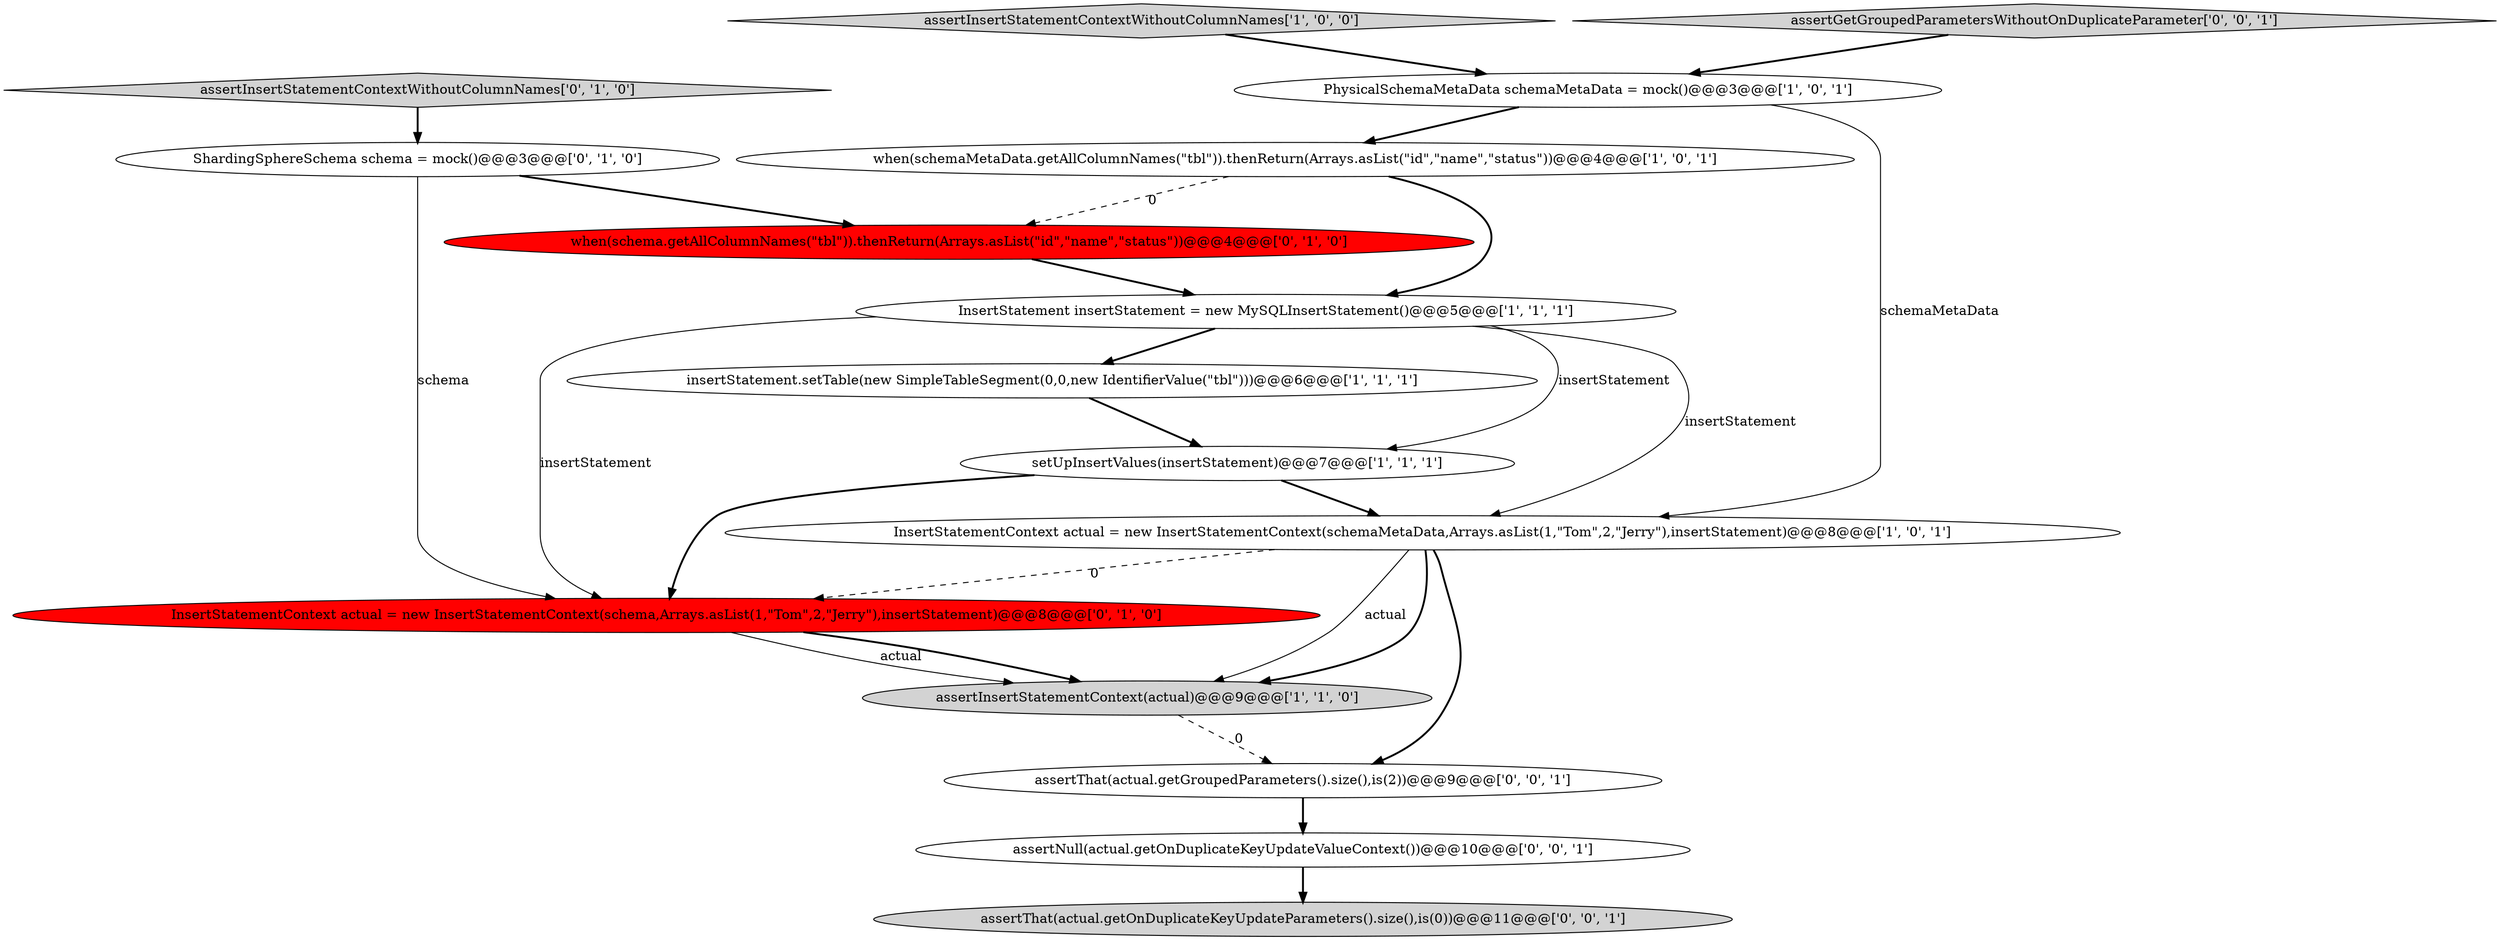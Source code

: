 digraph {
10 [style = filled, label = "InsertStatementContext actual = new InsertStatementContext(schema,Arrays.asList(1,\"Tom\",2,\"Jerry\"),insertStatement)@@@8@@@['0', '1', '0']", fillcolor = red, shape = ellipse image = "AAA1AAABBB2BBB"];
14 [style = filled, label = "assertThat(actual.getOnDuplicateKeyUpdateParameters().size(),is(0))@@@11@@@['0', '0', '1']", fillcolor = lightgray, shape = ellipse image = "AAA0AAABBB3BBB"];
5 [style = filled, label = "insertStatement.setTable(new SimpleTableSegment(0,0,new IdentifierValue(\"tbl\")))@@@6@@@['1', '1', '1']", fillcolor = white, shape = ellipse image = "AAA0AAABBB1BBB"];
0 [style = filled, label = "assertInsertStatementContext(actual)@@@9@@@['1', '1', '0']", fillcolor = lightgray, shape = ellipse image = "AAA0AAABBB1BBB"];
9 [style = filled, label = "when(schema.getAllColumnNames(\"tbl\")).thenReturn(Arrays.asList(\"id\",\"name\",\"status\"))@@@4@@@['0', '1', '0']", fillcolor = red, shape = ellipse image = "AAA1AAABBB2BBB"];
15 [style = filled, label = "assertNull(actual.getOnDuplicateKeyUpdateValueContext())@@@10@@@['0', '0', '1']", fillcolor = white, shape = ellipse image = "AAA0AAABBB3BBB"];
2 [style = filled, label = "assertInsertStatementContextWithoutColumnNames['1', '0', '0']", fillcolor = lightgray, shape = diamond image = "AAA0AAABBB1BBB"];
13 [style = filled, label = "assertGetGroupedParametersWithoutOnDuplicateParameter['0', '0', '1']", fillcolor = lightgray, shape = diamond image = "AAA0AAABBB3BBB"];
1 [style = filled, label = "PhysicalSchemaMetaData schemaMetaData = mock()@@@3@@@['1', '0', '1']", fillcolor = white, shape = ellipse image = "AAA0AAABBB1BBB"];
3 [style = filled, label = "when(schemaMetaData.getAllColumnNames(\"tbl\")).thenReturn(Arrays.asList(\"id\",\"name\",\"status\"))@@@4@@@['1', '0', '1']", fillcolor = white, shape = ellipse image = "AAA0AAABBB1BBB"];
6 [style = filled, label = "InsertStatement insertStatement = new MySQLInsertStatement()@@@5@@@['1', '1', '1']", fillcolor = white, shape = ellipse image = "AAA0AAABBB1BBB"];
11 [style = filled, label = "assertInsertStatementContextWithoutColumnNames['0', '1', '0']", fillcolor = lightgray, shape = diamond image = "AAA0AAABBB2BBB"];
7 [style = filled, label = "setUpInsertValues(insertStatement)@@@7@@@['1', '1', '1']", fillcolor = white, shape = ellipse image = "AAA0AAABBB1BBB"];
8 [style = filled, label = "ShardingSphereSchema schema = mock()@@@3@@@['0', '1', '0']", fillcolor = white, shape = ellipse image = "AAA0AAABBB2BBB"];
4 [style = filled, label = "InsertStatementContext actual = new InsertStatementContext(schemaMetaData,Arrays.asList(1,\"Tom\",2,\"Jerry\"),insertStatement)@@@8@@@['1', '0', '1']", fillcolor = white, shape = ellipse image = "AAA0AAABBB1BBB"];
12 [style = filled, label = "assertThat(actual.getGroupedParameters().size(),is(2))@@@9@@@['0', '0', '1']", fillcolor = white, shape = ellipse image = "AAA0AAABBB3BBB"];
10->0 [style = solid, label="actual"];
6->7 [style = solid, label="insertStatement"];
15->14 [style = bold, label=""];
7->10 [style = bold, label=""];
2->1 [style = bold, label=""];
12->15 [style = bold, label=""];
4->0 [style = solid, label="actual"];
1->3 [style = bold, label=""];
3->6 [style = bold, label=""];
6->10 [style = solid, label="insertStatement"];
7->4 [style = bold, label=""];
0->12 [style = dashed, label="0"];
1->4 [style = solid, label="schemaMetaData"];
13->1 [style = bold, label=""];
9->6 [style = bold, label=""];
4->0 [style = bold, label=""];
6->4 [style = solid, label="insertStatement"];
6->5 [style = bold, label=""];
8->10 [style = solid, label="schema"];
3->9 [style = dashed, label="0"];
10->0 [style = bold, label=""];
8->9 [style = bold, label=""];
4->12 [style = bold, label=""];
5->7 [style = bold, label=""];
11->8 [style = bold, label=""];
4->10 [style = dashed, label="0"];
}
